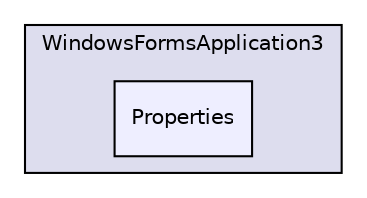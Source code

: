 digraph "WindowsFormsApplication3/Properties" {
  compound=true
  node [ fontsize="10", fontname="Helvetica"];
  edge [ labelfontsize="10", labelfontname="Helvetica"];
  subgraph clusterdir_96caad0166c2d8dcea48ec6de6940029 {
    graph [ bgcolor="#ddddee", pencolor="black", label="WindowsFormsApplication3" fontname="Helvetica", fontsize="10", URL="dir_96caad0166c2d8dcea48ec6de6940029.html"]
  dir_a4daaf9de8925c0db3cf8e1922a322e4 [shape=box, label="Properties", style="filled", fillcolor="#eeeeff", pencolor="black", URL="dir_a4daaf9de8925c0db3cf8e1922a322e4.html"];
  }
}
